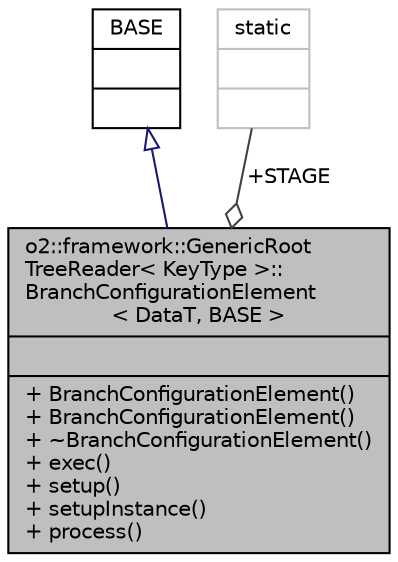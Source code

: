 digraph "o2::framework::GenericRootTreeReader&lt; KeyType &gt;::BranchConfigurationElement&lt; DataT, BASE &gt;"
{
 // INTERACTIVE_SVG=YES
  bgcolor="transparent";
  edge [fontname="Helvetica",fontsize="10",labelfontname="Helvetica",labelfontsize="10"];
  node [fontname="Helvetica",fontsize="10",shape=record];
  Node2 [label="{o2::framework::GenericRoot\lTreeReader\< KeyType \>::\lBranchConfigurationElement\l\< DataT, BASE \>\n||+ BranchConfigurationElement()\l+ BranchConfigurationElement()\l+ ~BranchConfigurationElement()\l+ exec()\l+ setup()\l+ setupInstance()\l+ process()\l}",height=0.2,width=0.4,color="black", fillcolor="grey75", style="filled", fontcolor="black"];
  Node3 -> Node2 [dir="back",color="midnightblue",fontsize="10",style="solid",arrowtail="onormal",fontname="Helvetica"];
  Node3 [label="{BASE\n||}",height=0.2,width=0.4,color="black",URL="$df/dcb/classBASE.html"];
  Node4 -> Node2 [color="grey25",fontsize="10",style="solid",label=" +STAGE" ,arrowhead="odiamond",fontname="Helvetica"];
  Node4 [label="{static\n||}",height=0.2,width=0.4,color="grey75"];
}
